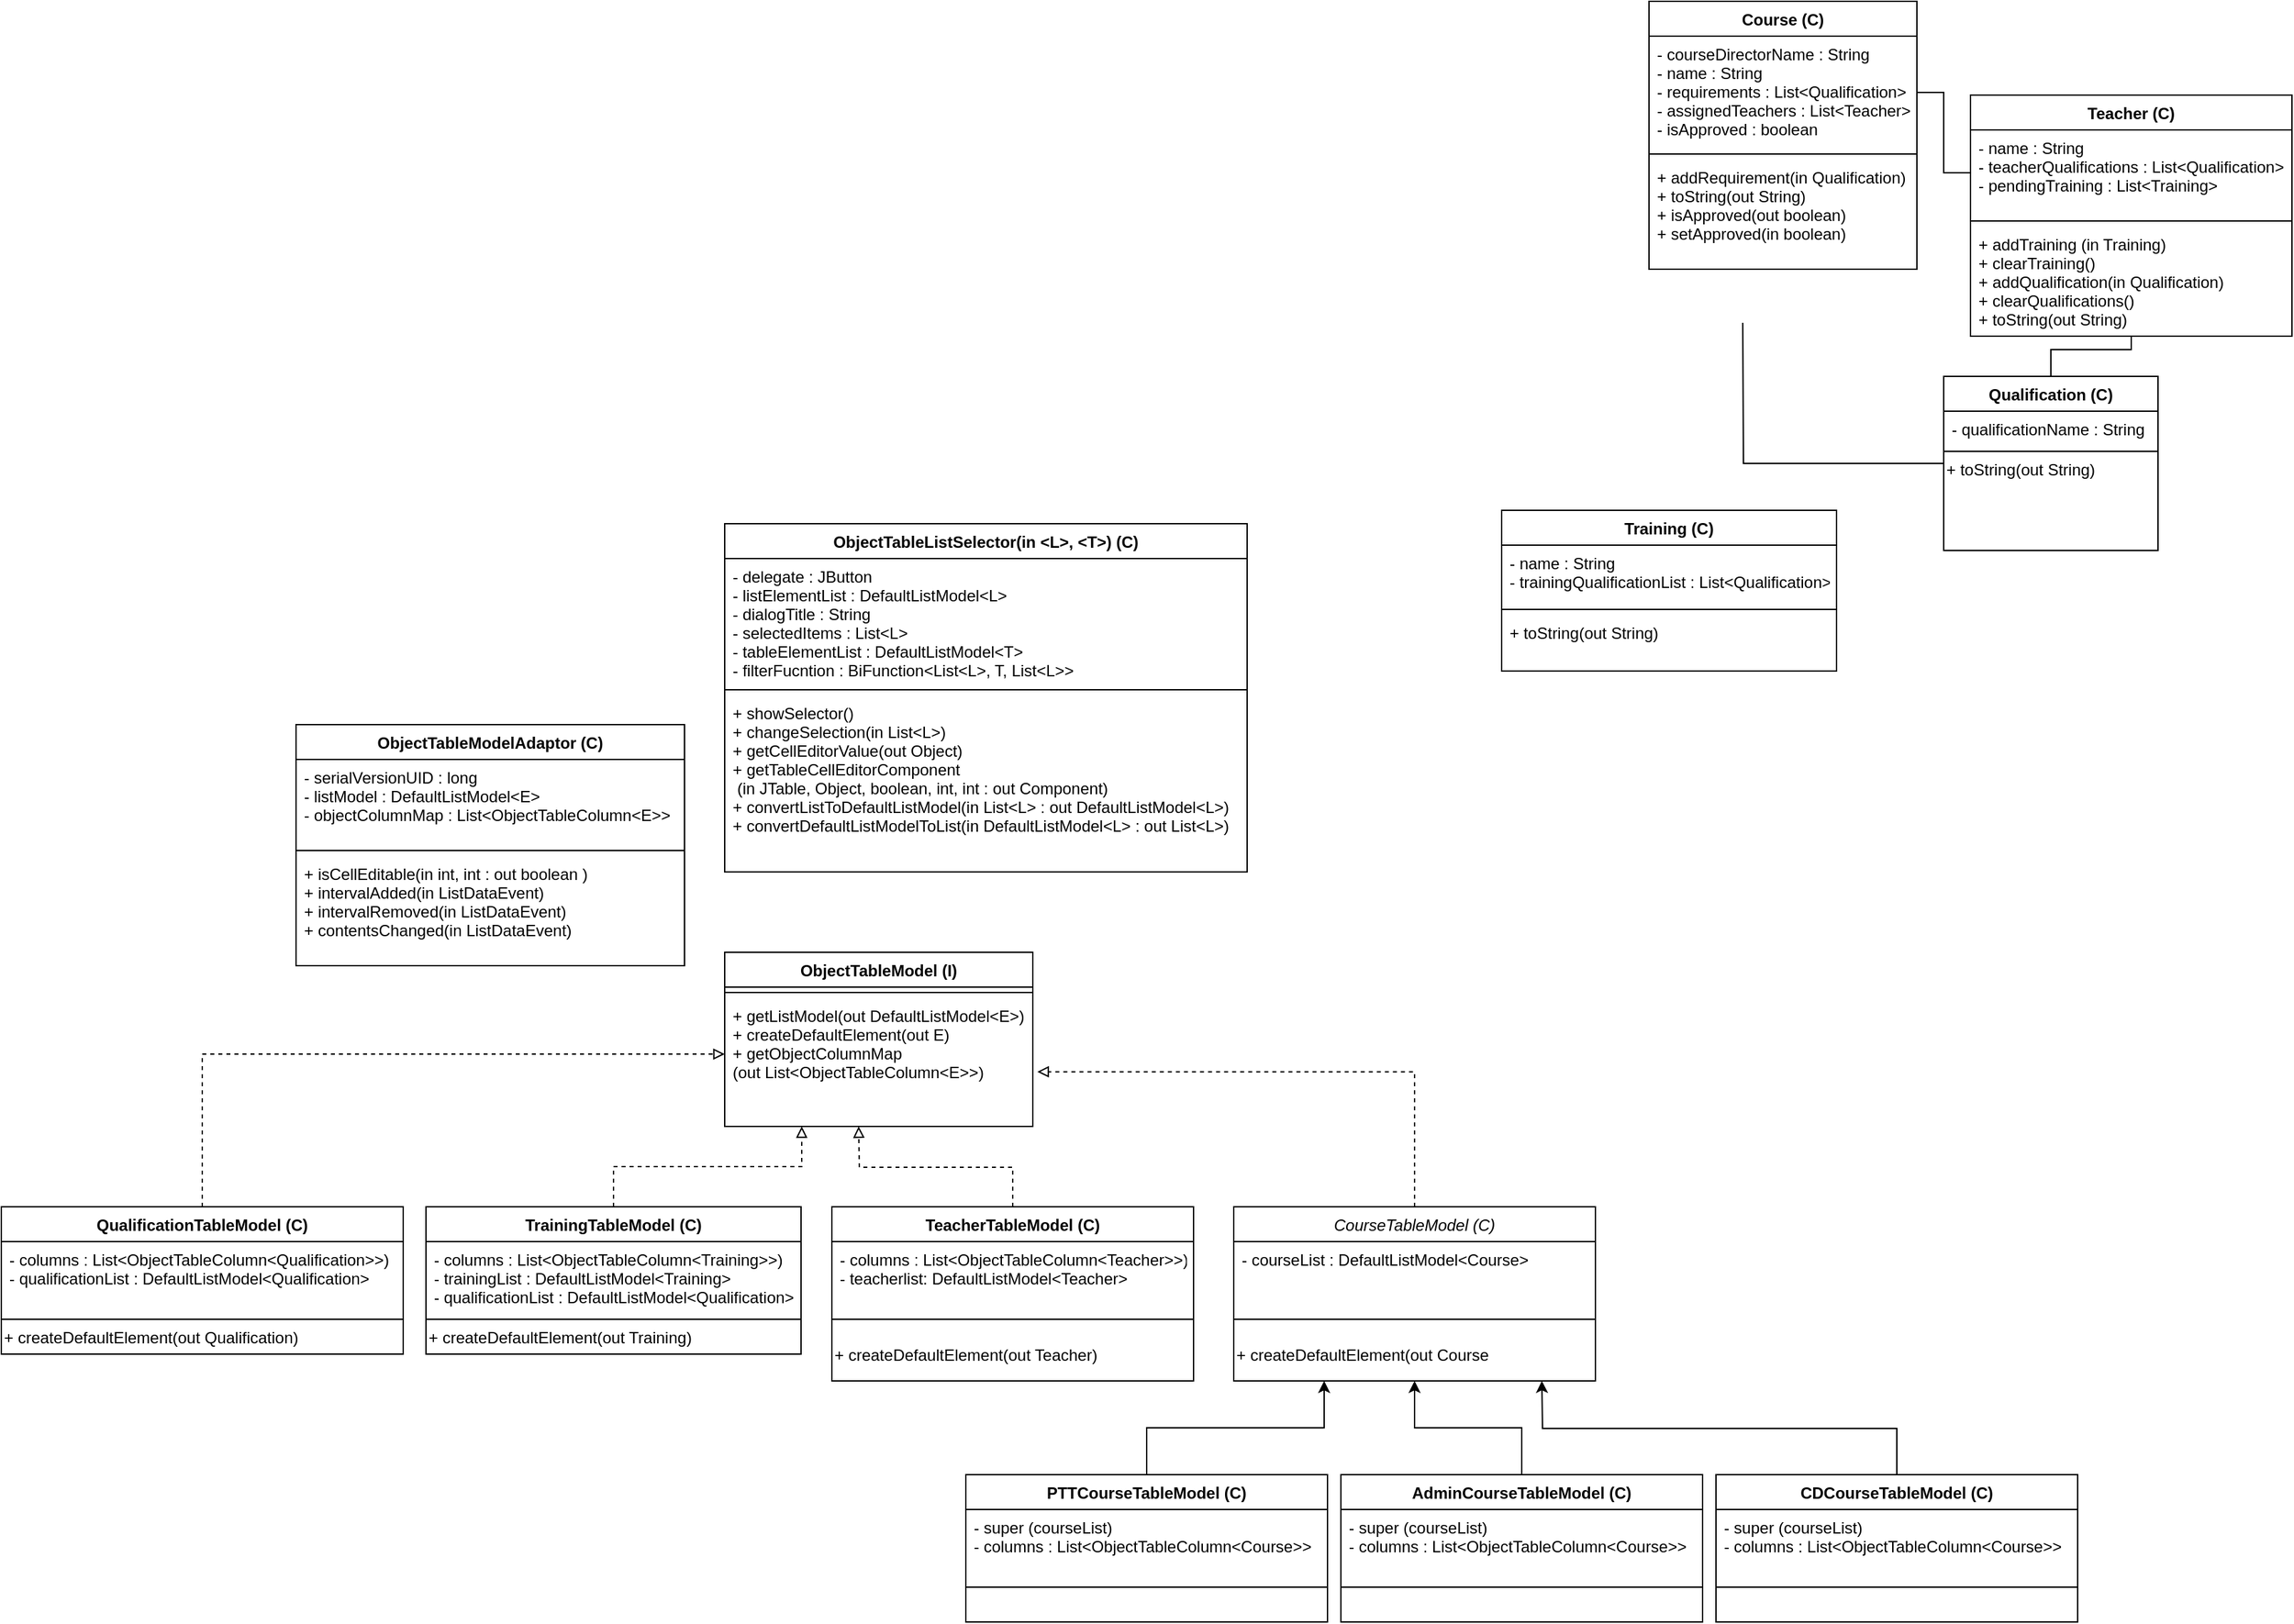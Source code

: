 <mxfile version="12.7.9" type="github">
  <diagram id="C5RBs43oDa-KdzZeNtuy" name="Page-1">
    <mxGraphModel dx="2891" dy="1609" grid="1" gridSize="10" guides="1" tooltips="1" connect="1" arrows="1" fold="1" page="1" pageScale="1" pageWidth="827" pageHeight="1169" math="0" shadow="0">
      <root>
        <mxCell id="WIyWlLk6GJQsqaUBKTNV-0" />
        <mxCell id="WIyWlLk6GJQsqaUBKTNV-1" parent="WIyWlLk6GJQsqaUBKTNV-0" />
        <mxCell id="1Lvyi-UsiKgrWpJLASsy-4" style="edgeStyle=orthogonalEdgeStyle;rounded=0;orthogonalLoop=1;jettySize=auto;html=1;entryX=0;entryY=0.5;entryDx=0;entryDy=0;endArrow=none;endFill=0;exitX=1;exitY=0.5;exitDx=0;exitDy=0;" parent="WIyWlLk6GJQsqaUBKTNV-1" source="zkfFHV4jXpPFQw0GAbJ--1" target="zkfFHV4jXpPFQw0GAbJ--18" edge="1">
          <mxGeometry relative="1" as="geometry" />
        </mxCell>
        <mxCell id="zkfFHV4jXpPFQw0GAbJ--0" value="Course (C)" style="swimlane;fontStyle=1;align=center;verticalAlign=top;childLayout=stackLayout;horizontal=1;startSize=26;horizontalStack=0;resizeParent=1;resizeLast=0;collapsible=1;marginBottom=0;rounded=0;shadow=0;strokeWidth=1;" parent="WIyWlLk6GJQsqaUBKTNV-1" vertex="1">
          <mxGeometry x="220" y="20" width="200" height="200" as="geometry">
            <mxRectangle x="230" y="140" width="160" height="26" as="alternateBounds" />
          </mxGeometry>
        </mxCell>
        <mxCell id="zkfFHV4jXpPFQw0GAbJ--1" value="- courseDirectorName : String&#xa;- name : String&#xa;- requirements : List&lt;Qualification&gt;&#xa;- assignedTeachers : List&lt;Teacher&gt;&#xa;- isApproved : boolean&#xa;" style="text;align=left;verticalAlign=top;spacingLeft=4;spacingRight=4;overflow=hidden;rotatable=0;points=[[0,0.5],[1,0.5]];portConstraint=eastwest;" parent="zkfFHV4jXpPFQw0GAbJ--0" vertex="1">
          <mxGeometry y="26" width="200" height="84" as="geometry" />
        </mxCell>
        <mxCell id="zkfFHV4jXpPFQw0GAbJ--4" value="" style="line;html=1;strokeWidth=1;align=left;verticalAlign=middle;spacingTop=-1;spacingLeft=3;spacingRight=3;rotatable=0;labelPosition=right;points=[];portConstraint=eastwest;" parent="zkfFHV4jXpPFQw0GAbJ--0" vertex="1">
          <mxGeometry y="110" width="200" height="8" as="geometry" />
        </mxCell>
        <mxCell id="zkfFHV4jXpPFQw0GAbJ--5" value="+ addRequirement(in Qualification)&#xa;+ toString(out String)&#xa;+ isApproved(out boolean)&#xa;+ setApproved(in boolean)&#xa;" style="text;align=left;verticalAlign=top;spacingLeft=4;spacingRight=4;overflow=hidden;rotatable=0;points=[[0,0.5],[1,0.5]];portConstraint=eastwest;" parent="zkfFHV4jXpPFQw0GAbJ--0" vertex="1">
          <mxGeometry y="118" width="200" height="72" as="geometry" />
        </mxCell>
        <mxCell id="1Lvyi-UsiKgrWpJLASsy-5" style="edgeStyle=orthogonalEdgeStyle;rounded=0;orthogonalLoop=1;jettySize=auto;html=1;entryX=0.5;entryY=1;entryDx=0;entryDy=0;endArrow=none;endFill=0;" parent="WIyWlLk6GJQsqaUBKTNV-1" source="zkfFHV4jXpPFQw0GAbJ--13" target="zkfFHV4jXpPFQw0GAbJ--17" edge="1">
          <mxGeometry relative="1" as="geometry" />
        </mxCell>
        <mxCell id="1Lvyi-UsiKgrWpJLASsy-7" style="edgeStyle=orthogonalEdgeStyle;rounded=0;orthogonalLoop=1;jettySize=auto;html=1;endArrow=none;endFill=0;" parent="WIyWlLk6GJQsqaUBKTNV-1" source="zkfFHV4jXpPFQw0GAbJ--13" edge="1">
          <mxGeometry relative="1" as="geometry">
            <mxPoint x="290" y="260" as="targetPoint" />
          </mxGeometry>
        </mxCell>
        <mxCell id="zkfFHV4jXpPFQw0GAbJ--13" value="Qualification (C)" style="swimlane;fontStyle=1;align=center;verticalAlign=top;childLayout=stackLayout;horizontal=1;startSize=26;horizontalStack=0;resizeParent=1;resizeLast=0;collapsible=1;marginBottom=0;rounded=0;shadow=0;strokeWidth=1;" parent="WIyWlLk6GJQsqaUBKTNV-1" vertex="1">
          <mxGeometry x="440" y="300" width="160" height="130" as="geometry">
            <mxRectangle x="340" y="380" width="170" height="26" as="alternateBounds" />
          </mxGeometry>
        </mxCell>
        <mxCell id="zkfFHV4jXpPFQw0GAbJ--14" value="- qualificationName : String" style="text;align=left;verticalAlign=top;spacingLeft=4;spacingRight=4;overflow=hidden;rotatable=0;points=[[0,0.5],[1,0.5]];portConstraint=eastwest;" parent="zkfFHV4jXpPFQw0GAbJ--13" vertex="1">
          <mxGeometry y="26" width="160" height="26" as="geometry" />
        </mxCell>
        <mxCell id="zkfFHV4jXpPFQw0GAbJ--15" value="" style="line;html=1;strokeWidth=1;align=left;verticalAlign=middle;spacingTop=-1;spacingLeft=3;spacingRight=3;rotatable=0;labelPosition=right;points=[];portConstraint=eastwest;" parent="zkfFHV4jXpPFQw0GAbJ--13" vertex="1">
          <mxGeometry y="52" width="160" height="8" as="geometry" />
        </mxCell>
        <mxCell id="7FkWf5w-P-1JTqSmPe_g-0" value="+ toString(out String)" style="text;html=1;align=left;verticalAlign=middle;resizable=0;points=[];autosize=1;" vertex="1" parent="zkfFHV4jXpPFQw0GAbJ--13">
          <mxGeometry y="60" width="160" height="20" as="geometry" />
        </mxCell>
        <mxCell id="zkfFHV4jXpPFQw0GAbJ--17" value="Teacher (C)" style="swimlane;fontStyle=1;align=center;verticalAlign=top;childLayout=stackLayout;horizontal=1;startSize=26;horizontalStack=0;resizeParent=1;resizeLast=0;collapsible=1;marginBottom=0;rounded=0;shadow=0;strokeWidth=1;" parent="WIyWlLk6GJQsqaUBKTNV-1" vertex="1">
          <mxGeometry x="460" y="90" width="240" height="180" as="geometry">
            <mxRectangle x="550" y="140" width="160" height="26" as="alternateBounds" />
          </mxGeometry>
        </mxCell>
        <mxCell id="zkfFHV4jXpPFQw0GAbJ--18" value="- name : String&#xa;- teacherQualifications : List&lt;Qualification&gt;&#xa;- pendingTraining : List&lt;Training&gt;" style="text;align=left;verticalAlign=top;spacingLeft=4;spacingRight=4;overflow=hidden;rotatable=0;points=[[0,0.5],[1,0.5]];portConstraint=eastwest;" parent="zkfFHV4jXpPFQw0GAbJ--17" vertex="1">
          <mxGeometry y="26" width="240" height="64" as="geometry" />
        </mxCell>
        <mxCell id="zkfFHV4jXpPFQw0GAbJ--23" value="" style="line;html=1;strokeWidth=1;align=left;verticalAlign=middle;spacingTop=-1;spacingLeft=3;spacingRight=3;rotatable=0;labelPosition=right;points=[];portConstraint=eastwest;" parent="zkfFHV4jXpPFQw0GAbJ--17" vertex="1">
          <mxGeometry y="90" width="240" height="8" as="geometry" />
        </mxCell>
        <mxCell id="zkfFHV4jXpPFQw0GAbJ--24" value="+ addTraining (in Training)&#xa;+ clearTraining()&#xa;+ addQualification(in Qualification)&#xa;+ clearQualifications()&#xa;+ toString(out String)" style="text;align=left;verticalAlign=top;spacingLeft=4;spacingRight=4;overflow=hidden;rotatable=0;points=[[0,0.5],[1,0.5]];portConstraint=eastwest;" parent="zkfFHV4jXpPFQw0GAbJ--17" vertex="1">
          <mxGeometry y="98" width="240" height="82" as="geometry" />
        </mxCell>
        <mxCell id="7FkWf5w-P-1JTqSmPe_g-1" value="Training (C)" style="swimlane;fontStyle=1;align=center;verticalAlign=top;childLayout=stackLayout;horizontal=1;startSize=26;horizontalStack=0;resizeParent=1;resizeLast=0;collapsible=1;marginBottom=0;rounded=0;shadow=0;strokeWidth=1;" vertex="1" parent="WIyWlLk6GJQsqaUBKTNV-1">
          <mxGeometry x="110" y="400" width="250" height="120" as="geometry">
            <mxRectangle x="550" y="140" width="160" height="26" as="alternateBounds" />
          </mxGeometry>
        </mxCell>
        <mxCell id="7FkWf5w-P-1JTqSmPe_g-2" value="- name : String&#xa;- trainingQualificationList : List&lt;Qualification&gt;&#xa;" style="text;align=left;verticalAlign=top;spacingLeft=4;spacingRight=4;overflow=hidden;rotatable=0;points=[[0,0.5],[1,0.5]];portConstraint=eastwest;" vertex="1" parent="7FkWf5w-P-1JTqSmPe_g-1">
          <mxGeometry y="26" width="250" height="44" as="geometry" />
        </mxCell>
        <mxCell id="7FkWf5w-P-1JTqSmPe_g-3" value="" style="line;html=1;strokeWidth=1;align=left;verticalAlign=middle;spacingTop=-1;spacingLeft=3;spacingRight=3;rotatable=0;labelPosition=right;points=[];portConstraint=eastwest;" vertex="1" parent="7FkWf5w-P-1JTqSmPe_g-1">
          <mxGeometry y="70" width="250" height="8" as="geometry" />
        </mxCell>
        <mxCell id="7FkWf5w-P-1JTqSmPe_g-4" value="+ toString(out String)" style="text;align=left;verticalAlign=top;spacingLeft=4;spacingRight=4;overflow=hidden;rotatable=0;points=[[0,0.5],[1,0.5]];portConstraint=eastwest;" vertex="1" parent="7FkWf5w-P-1JTqSmPe_g-1">
          <mxGeometry y="78" width="250" height="32" as="geometry" />
        </mxCell>
        <mxCell id="7FkWf5w-P-1JTqSmPe_g-5" value="ObjectTableModel (I)" style="swimlane;fontStyle=1;align=center;verticalAlign=top;childLayout=stackLayout;horizontal=1;startSize=26;horizontalStack=0;resizeParent=1;resizeLast=0;collapsible=1;marginBottom=0;rounded=0;shadow=0;strokeWidth=1;" vertex="1" parent="WIyWlLk6GJQsqaUBKTNV-1">
          <mxGeometry x="-470" y="730" width="230" height="130" as="geometry">
            <mxRectangle x="230" y="140" width="160" height="26" as="alternateBounds" />
          </mxGeometry>
        </mxCell>
        <mxCell id="7FkWf5w-P-1JTqSmPe_g-7" value="" style="line;html=1;strokeWidth=1;align=left;verticalAlign=middle;spacingTop=-1;spacingLeft=3;spacingRight=3;rotatable=0;labelPosition=right;points=[];portConstraint=eastwest;" vertex="1" parent="7FkWf5w-P-1JTqSmPe_g-5">
          <mxGeometry y="26" width="230" height="8" as="geometry" />
        </mxCell>
        <mxCell id="7FkWf5w-P-1JTqSmPe_g-6" value="+ getListModel(out DefaultListModel&lt;E&gt;)&#xa;+ createDefaultElement(out E)&#xa;+ getObjectColumnMap&#xa;(out List&lt;ObjectTableColumn&lt;E&gt;&gt;)" style="text;align=left;verticalAlign=top;spacingLeft=4;spacingRight=4;overflow=hidden;rotatable=0;points=[[0,0.5],[1,0.5]];portConstraint=eastwest;" vertex="1" parent="7FkWf5w-P-1JTqSmPe_g-5">
          <mxGeometry y="34" width="230" height="84" as="geometry" />
        </mxCell>
        <mxCell id="7FkWf5w-P-1JTqSmPe_g-12" value="&lt;span style=&quot;color: rgba(0 , 0 , 0 , 0) ; font-family: monospace ; font-size: 0px&quot;&gt;%3CmxGraphModel%3E%3Croot%3E%3CmxCell%20id%3D%220%22%2F%3E%3CmxCell%20id%3D%221%22%20parent%3D%220%22%2F%3E%3CmxCell%20id%3D%222%22%20value%3D%22%2B%20getListModel(out%20DefaultListModel%26lt%3BE%26gt%3B)%26%2310%3B%2B%20createDefaultElement(out%20E)%26%2310%3B%2B%20getObjectColumnMap%26%2310%3B(out%20List%26lt%3BObjectTableColumn%26lt%3BE%26gt%3B%26gt%3B)%22%20style%3D%22text%3Balign%3Dleft%3BverticalAlign%3Dtop%3BspacingLeft%3D4%3BspacingRight%3D4%3Boverflow%3Dhidden%3Brotatable%3D0%3Bpoints%3D%5B%5B0%2C0.5%5D%2C%5B1%2C0.5%5D%5D%3BportConstraint%3Deastwest%3B%22%20vertex%3D%221%22%20parent%3D%221%22%3E%3CmxGeometry%20x%3D%22-60%22%20y%3D%2276%22%20width%3D%22230%22%20height%3D%2284%22%20as%3D%22geometry%22%2F%3E%3C%2FmxCell%3E%3C%2Froot%3E%3C%2FmxGraphModel%3E&lt;/span&gt;" style="text;html=1;align=center;verticalAlign=middle;resizable=0;points=[];autosize=1;" vertex="1" parent="WIyWlLk6GJQsqaUBKTNV-1">
          <mxGeometry x="41" y="210" width="20" height="20" as="geometry" />
        </mxCell>
        <mxCell id="7FkWf5w-P-1JTqSmPe_g-13" value="&lt;span style=&quot;color: rgba(0 , 0 , 0 , 0) ; font-family: monospace ; font-size: 0px&quot;&gt;%3CmxGraphModel%3E%3Croot%3E%3CmxCell%20id%3D%220%22%2F%3E%3CmxCell%20id%3D%221%22%20parent%3D%220%22%2F%3E%3CmxCell%20id%3D%222%22%20value%3D%22%2B%20getListModel(out%20DefaultListModel%26lt%3BE%26gt%3B)%26%2310%3B%2B%20createDefaultElement(out%20E)%26%2310%3B%2B%20getObjectColumnMap%26%2310%3B(out%20List%26lt%3BObjectTableColumn%26lt%3BE%26gt%3B%26gt%3B)%22%20style%3D%22text%3Balign%3Dleft%3BverticalAlign%3Dtop%3BspacingLeft%3D4%3BspacingRight%3D4%3Boverflow%3Dhidden%3Brotatable%3D0%3Bpoints%3D%5B%5B0%2C0.5%5D%2C%5B1%2C0.5%5D%5D%3BportConstraint%3Deastwest%3B%22%20vertex%3D%221%22%20parent%3D%221%22%3E%3CmxGeometry%20x%3D%22-60%22%20y%3D%2276%22%20width%3D%22230%22%20height%3D%2284%22%20as%3D%22geometry%22%2F%3E%3C%2FmxCell%3E%3C%2Froot%3E%3C%2FmxGraphModel%3E&lt;/span&gt;&lt;span style=&quot;color: rgba(0 , 0 , 0 , 0) ; font-family: monospace ; font-size: 0px&quot;&gt;%3CmxGraphModel%3E%3Croot%3E%3CmxCell%20id%3D%220%22%2F%3E%3CmxCell%20id%3D%221%22%20parent%3D%220%22%2F%3E%3CmxCell%20id%3D%222%22%20value%3D%22%2B%20getListModel(out%20DefaultListModel%26lt%3BE%26gt%3B)%26%2310%3B%2B%20createDefaultElement(out%20E)%26%2310%3B%2B%20getObjectColumnMap%26%2310%3B(out%20List%26lt%3BObjectTableColumn%26lt%3BE%26gt%3B%26gt%3B)%22%20style%3D%22text%3Balign%3Dleft%3BverticalAlign%3Dtop%3BspacingLeft%3D4%3BspacingRight%3D4%3Boverflow%3Dhidden%3Brotatable%3D0%3Bpoints%3D%5B%5B0%2C0.5%5D%2C%5B1%2C0.5%5D%5D%3BportConstraint%3Deastwest%3B%22%20vertex%3D%221%22%20parent%3D%221%22%3E%3CmxGeometry%20x%3D%22-60%22%20y%3D%2276%22%20width%3D%22230%22%20height%3D%2284%22%20as%3D%22geometry%22%2F%3E%3C%2FmxCell%3E%3C%2Froot%3E%3C%2FmxGraphModel%3E&lt;/span&gt;" style="text;html=1;align=center;verticalAlign=middle;resizable=0;points=[];autosize=1;" vertex="1" parent="WIyWlLk6GJQsqaUBKTNV-1">
          <mxGeometry x="18" y="198" width="20" height="20" as="geometry" />
        </mxCell>
        <mxCell id="7FkWf5w-P-1JTqSmPe_g-18" style="edgeStyle=orthogonalEdgeStyle;rounded=0;orthogonalLoop=1;jettySize=auto;html=1;entryX=0.25;entryY=1;entryDx=0;entryDy=0;dashed=1;endArrow=block;endFill=0;" edge="1" parent="WIyWlLk6GJQsqaUBKTNV-1" source="7FkWf5w-P-1JTqSmPe_g-14" target="7FkWf5w-P-1JTqSmPe_g-5">
          <mxGeometry relative="1" as="geometry" />
        </mxCell>
        <mxCell id="7FkWf5w-P-1JTqSmPe_g-14" value="TrainingTableModel (C)" style="swimlane;fontStyle=1;align=center;verticalAlign=top;childLayout=stackLayout;horizontal=1;startSize=26;horizontalStack=0;resizeParent=1;resizeLast=0;collapsible=1;marginBottom=0;rounded=0;shadow=0;strokeWidth=1;" vertex="1" parent="WIyWlLk6GJQsqaUBKTNV-1">
          <mxGeometry x="-693" y="920" width="280" height="110" as="geometry">
            <mxRectangle x="230" y="140" width="160" height="26" as="alternateBounds" />
          </mxGeometry>
        </mxCell>
        <mxCell id="7FkWf5w-P-1JTqSmPe_g-15" value="- columns : List&lt;ObjectTableColumn&lt;Training&gt;&gt;)&#xa;- trainingList : DefaultListModel&lt;Training&gt;&#xa;- qualificationList : DefaultListModel&lt;Qualification&gt;" style="text;align=left;verticalAlign=top;spacingLeft=4;spacingRight=4;overflow=hidden;rotatable=0;points=[[0,0.5],[1,0.5]];portConstraint=eastwest;" vertex="1" parent="7FkWf5w-P-1JTqSmPe_g-14">
          <mxGeometry y="26" width="280" height="54" as="geometry" />
        </mxCell>
        <mxCell id="7FkWf5w-P-1JTqSmPe_g-16" value="" style="line;html=1;strokeWidth=1;align=left;verticalAlign=middle;spacingTop=-1;spacingLeft=3;spacingRight=3;rotatable=0;labelPosition=right;points=[];portConstraint=eastwest;" vertex="1" parent="7FkWf5w-P-1JTqSmPe_g-14">
          <mxGeometry y="80" width="280" height="8" as="geometry" />
        </mxCell>
        <mxCell id="7FkWf5w-P-1JTqSmPe_g-24" value="+ createDefaultElement(out Training)" style="text;html=1;align=left;verticalAlign=middle;resizable=0;points=[];autosize=1;" vertex="1" parent="7FkWf5w-P-1JTqSmPe_g-14">
          <mxGeometry y="88" width="280" height="20" as="geometry" />
        </mxCell>
        <mxCell id="7FkWf5w-P-1JTqSmPe_g-23" style="edgeStyle=orthogonalEdgeStyle;rounded=0;orthogonalLoop=1;jettySize=auto;html=1;dashed=1;endArrow=block;endFill=0;" edge="1" parent="WIyWlLk6GJQsqaUBKTNV-1" source="7FkWf5w-P-1JTqSmPe_g-19">
          <mxGeometry relative="1" as="geometry">
            <mxPoint x="-370" y="860.0" as="targetPoint" />
          </mxGeometry>
        </mxCell>
        <mxCell id="7FkWf5w-P-1JTqSmPe_g-19" value="TeacherTableModel (C)" style="swimlane;fontStyle=1;align=center;verticalAlign=top;childLayout=stackLayout;horizontal=1;startSize=26;horizontalStack=0;resizeParent=1;resizeLast=0;collapsible=1;marginBottom=0;rounded=0;shadow=0;strokeWidth=1;" vertex="1" parent="WIyWlLk6GJQsqaUBKTNV-1">
          <mxGeometry x="-390" y="920" width="270" height="130" as="geometry">
            <mxRectangle x="230" y="140" width="160" height="26" as="alternateBounds" />
          </mxGeometry>
        </mxCell>
        <mxCell id="7FkWf5w-P-1JTqSmPe_g-20" value="- columns : List&lt;ObjectTableColumn&lt;Teacher&gt;&gt;)&#xa;- teacherlist: DefaultListModel&lt;Teacher&gt;&#xa;" style="text;align=left;verticalAlign=top;spacingLeft=4;spacingRight=4;overflow=hidden;rotatable=0;points=[[0,0.5],[1,0.5]];portConstraint=eastwest;" vertex="1" parent="7FkWf5w-P-1JTqSmPe_g-19">
          <mxGeometry y="26" width="270" height="54" as="geometry" />
        </mxCell>
        <mxCell id="7FkWf5w-P-1JTqSmPe_g-21" value="" style="line;html=1;strokeWidth=1;align=left;verticalAlign=middle;spacingTop=-1;spacingLeft=3;spacingRight=3;rotatable=0;labelPosition=right;points=[];portConstraint=eastwest;" vertex="1" parent="7FkWf5w-P-1JTqSmPe_g-19">
          <mxGeometry y="80" width="270" height="8" as="geometry" />
        </mxCell>
        <mxCell id="7FkWf5w-P-1JTqSmPe_g-22" value="&lt;br&gt;+ createDefaultElement(out Teacher)&lt;br&gt;" style="text;html=1;align=left;verticalAlign=middle;resizable=0;points=[];autosize=1;" vertex="1" parent="7FkWf5w-P-1JTqSmPe_g-19">
          <mxGeometry y="88" width="270" height="30" as="geometry" />
        </mxCell>
        <mxCell id="7FkWf5w-P-1JTqSmPe_g-35" style="edgeStyle=orthogonalEdgeStyle;rounded=0;orthogonalLoop=1;jettySize=auto;html=1;entryX=1.015;entryY=0.657;entryDx=0;entryDy=0;entryPerimeter=0;dashed=1;endArrow=block;endFill=0;" edge="1" parent="WIyWlLk6GJQsqaUBKTNV-1" source="7FkWf5w-P-1JTqSmPe_g-25" target="7FkWf5w-P-1JTqSmPe_g-6">
          <mxGeometry relative="1" as="geometry" />
        </mxCell>
        <mxCell id="7FkWf5w-P-1JTqSmPe_g-25" value="CourseTableModel (C)" style="swimlane;fontStyle=2;align=center;verticalAlign=top;childLayout=stackLayout;horizontal=1;startSize=26;horizontalStack=0;resizeParent=1;resizeLast=0;collapsible=1;marginBottom=0;rounded=0;shadow=0;strokeWidth=1;" vertex="1" parent="WIyWlLk6GJQsqaUBKTNV-1">
          <mxGeometry x="-90" y="920" width="270" height="130" as="geometry">
            <mxRectangle x="230" y="140" width="160" height="26" as="alternateBounds" />
          </mxGeometry>
        </mxCell>
        <mxCell id="7FkWf5w-P-1JTqSmPe_g-26" value="- courseList : DefaultListModel&lt;Course&gt;" style="text;align=left;verticalAlign=top;spacingLeft=4;spacingRight=4;overflow=hidden;rotatable=0;points=[[0,0.5],[1,0.5]];portConstraint=eastwest;" vertex="1" parent="7FkWf5w-P-1JTqSmPe_g-25">
          <mxGeometry y="26" width="270" height="54" as="geometry" />
        </mxCell>
        <mxCell id="7FkWf5w-P-1JTqSmPe_g-27" value="" style="line;html=1;strokeWidth=1;align=left;verticalAlign=middle;spacingTop=-1;spacingLeft=3;spacingRight=3;rotatable=0;labelPosition=right;points=[];portConstraint=eastwest;" vertex="1" parent="7FkWf5w-P-1JTqSmPe_g-25">
          <mxGeometry y="80" width="270" height="8" as="geometry" />
        </mxCell>
        <mxCell id="7FkWf5w-P-1JTqSmPe_g-28" value="&lt;br&gt;+ createDefaultElement(out Course" style="text;html=1;align=left;verticalAlign=middle;resizable=0;points=[];autosize=1;" vertex="1" parent="7FkWf5w-P-1JTqSmPe_g-25">
          <mxGeometry y="88" width="270" height="30" as="geometry" />
        </mxCell>
        <mxCell id="7FkWf5w-P-1JTqSmPe_g-43" style="edgeStyle=orthogonalEdgeStyle;rounded=0;orthogonalLoop=1;jettySize=auto;html=1;endArrow=classic;endFill=1;entryX=0.25;entryY=1;entryDx=0;entryDy=0;" edge="1" parent="WIyWlLk6GJQsqaUBKTNV-1" source="7FkWf5w-P-1JTqSmPe_g-36" target="7FkWf5w-P-1JTqSmPe_g-25">
          <mxGeometry relative="1" as="geometry">
            <mxPoint x="-70" y="1050" as="targetPoint" />
          </mxGeometry>
        </mxCell>
        <mxCell id="7FkWf5w-P-1JTqSmPe_g-36" value="PTTCourseTableModel (C)" style="swimlane;fontStyle=1;align=center;verticalAlign=top;childLayout=stackLayout;horizontal=1;startSize=26;horizontalStack=0;resizeParent=1;resizeLast=0;collapsible=1;marginBottom=0;rounded=0;shadow=0;strokeWidth=1;" vertex="1" parent="WIyWlLk6GJQsqaUBKTNV-1">
          <mxGeometry x="-290" y="1120" width="270" height="110" as="geometry">
            <mxRectangle x="230" y="140" width="160" height="26" as="alternateBounds" />
          </mxGeometry>
        </mxCell>
        <mxCell id="7FkWf5w-P-1JTqSmPe_g-37" value="- super (courseList)&#xa;- columns : List&lt;ObjectTableColumn&lt;Course&gt;&gt;" style="text;align=left;verticalAlign=top;spacingLeft=4;spacingRight=4;overflow=hidden;rotatable=0;points=[[0,0.5],[1,0.5]];portConstraint=eastwest;" vertex="1" parent="7FkWf5w-P-1JTqSmPe_g-36">
          <mxGeometry y="26" width="270" height="54" as="geometry" />
        </mxCell>
        <mxCell id="7FkWf5w-P-1JTqSmPe_g-38" value="" style="line;html=1;strokeWidth=1;align=left;verticalAlign=middle;spacingTop=-1;spacingLeft=3;spacingRight=3;rotatable=0;labelPosition=right;points=[];portConstraint=eastwest;" vertex="1" parent="7FkWf5w-P-1JTqSmPe_g-36">
          <mxGeometry y="80" width="270" height="8" as="geometry" />
        </mxCell>
        <mxCell id="7FkWf5w-P-1JTqSmPe_g-44" style="edgeStyle=orthogonalEdgeStyle;rounded=0;orthogonalLoop=1;jettySize=auto;html=1;endArrow=classic;endFill=1;entryX=0.5;entryY=1;entryDx=0;entryDy=0;" edge="1" parent="WIyWlLk6GJQsqaUBKTNV-1" source="7FkWf5w-P-1JTqSmPe_g-40" target="7FkWf5w-P-1JTqSmPe_g-25">
          <mxGeometry relative="1" as="geometry">
            <mxPoint x="100" y="1050" as="targetPoint" />
          </mxGeometry>
        </mxCell>
        <mxCell id="7FkWf5w-P-1JTqSmPe_g-40" value="AdminCourseTableModel (C)" style="swimlane;fontStyle=1;align=center;verticalAlign=top;childLayout=stackLayout;horizontal=1;startSize=26;horizontalStack=0;resizeParent=1;resizeLast=0;collapsible=1;marginBottom=0;rounded=0;shadow=0;strokeWidth=1;" vertex="1" parent="WIyWlLk6GJQsqaUBKTNV-1">
          <mxGeometry x="-10" y="1120" width="270" height="110" as="geometry">
            <mxRectangle x="230" y="140" width="160" height="26" as="alternateBounds" />
          </mxGeometry>
        </mxCell>
        <mxCell id="7FkWf5w-P-1JTqSmPe_g-41" value="- super (courseList)&#xa;- columns : List&lt;ObjectTableColumn&lt;Course&gt;&gt;" style="text;align=left;verticalAlign=top;spacingLeft=4;spacingRight=4;overflow=hidden;rotatable=0;points=[[0,0.5],[1,0.5]];portConstraint=eastwest;" vertex="1" parent="7FkWf5w-P-1JTqSmPe_g-40">
          <mxGeometry y="26" width="270" height="54" as="geometry" />
        </mxCell>
        <mxCell id="7FkWf5w-P-1JTqSmPe_g-42" value="" style="line;html=1;strokeWidth=1;align=left;verticalAlign=middle;spacingTop=-1;spacingLeft=3;spacingRight=3;rotatable=0;labelPosition=right;points=[];portConstraint=eastwest;" vertex="1" parent="7FkWf5w-P-1JTqSmPe_g-40">
          <mxGeometry y="80" width="270" height="8" as="geometry" />
        </mxCell>
        <mxCell id="7FkWf5w-P-1JTqSmPe_g-48" style="edgeStyle=orthogonalEdgeStyle;rounded=0;orthogonalLoop=1;jettySize=auto;html=1;endArrow=classic;endFill=1;exitX=0.5;exitY=0;exitDx=0;exitDy=0;" edge="1" parent="WIyWlLk6GJQsqaUBKTNV-1" source="7FkWf5w-P-1JTqSmPe_g-45">
          <mxGeometry relative="1" as="geometry">
            <mxPoint x="140" y="1050" as="targetPoint" />
          </mxGeometry>
        </mxCell>
        <mxCell id="7FkWf5w-P-1JTqSmPe_g-45" value="CDCourseTableModel (C)" style="swimlane;fontStyle=1;align=center;verticalAlign=top;childLayout=stackLayout;horizontal=1;startSize=26;horizontalStack=0;resizeParent=1;resizeLast=0;collapsible=1;marginBottom=0;rounded=0;shadow=0;strokeWidth=1;" vertex="1" parent="WIyWlLk6GJQsqaUBKTNV-1">
          <mxGeometry x="270" y="1120" width="270" height="110" as="geometry">
            <mxRectangle x="230" y="140" width="160" height="26" as="alternateBounds" />
          </mxGeometry>
        </mxCell>
        <mxCell id="7FkWf5w-P-1JTqSmPe_g-46" value="- super (courseList)&#xa;- columns : List&lt;ObjectTableColumn&lt;Course&gt;&gt;" style="text;align=left;verticalAlign=top;spacingLeft=4;spacingRight=4;overflow=hidden;rotatable=0;points=[[0,0.5],[1,0.5]];portConstraint=eastwest;" vertex="1" parent="7FkWf5w-P-1JTqSmPe_g-45">
          <mxGeometry y="26" width="270" height="54" as="geometry" />
        </mxCell>
        <mxCell id="7FkWf5w-P-1JTqSmPe_g-47" value="" style="line;html=1;strokeWidth=1;align=left;verticalAlign=middle;spacingTop=-1;spacingLeft=3;spacingRight=3;rotatable=0;labelPosition=right;points=[];portConstraint=eastwest;" vertex="1" parent="7FkWf5w-P-1JTqSmPe_g-45">
          <mxGeometry y="80" width="270" height="8" as="geometry" />
        </mxCell>
        <mxCell id="7FkWf5w-P-1JTqSmPe_g-53" style="edgeStyle=orthogonalEdgeStyle;rounded=0;orthogonalLoop=1;jettySize=auto;html=1;entryX=0;entryY=0.5;entryDx=0;entryDy=0;endArrow=block;endFill=0;dashed=1;" edge="1" parent="WIyWlLk6GJQsqaUBKTNV-1" source="7FkWf5w-P-1JTqSmPe_g-49" target="7FkWf5w-P-1JTqSmPe_g-6">
          <mxGeometry relative="1" as="geometry" />
        </mxCell>
        <mxCell id="7FkWf5w-P-1JTqSmPe_g-49" value="QualificationTableModel (C)" style="swimlane;fontStyle=1;align=center;verticalAlign=top;childLayout=stackLayout;horizontal=1;startSize=26;horizontalStack=0;resizeParent=1;resizeLast=0;collapsible=1;marginBottom=0;rounded=0;shadow=0;strokeWidth=1;" vertex="1" parent="WIyWlLk6GJQsqaUBKTNV-1">
          <mxGeometry x="-1010" y="920" width="300" height="110" as="geometry">
            <mxRectangle x="230" y="140" width="160" height="26" as="alternateBounds" />
          </mxGeometry>
        </mxCell>
        <mxCell id="7FkWf5w-P-1JTqSmPe_g-50" value="- columns : List&lt;ObjectTableColumn&lt;Qualification&gt;&gt;)&#xa;- qualificationList : DefaultListModel&lt;Qualification&gt;" style="text;align=left;verticalAlign=top;spacingLeft=4;spacingRight=4;overflow=hidden;rotatable=0;points=[[0,0.5],[1,0.5]];portConstraint=eastwest;" vertex="1" parent="7FkWf5w-P-1JTqSmPe_g-49">
          <mxGeometry y="26" width="300" height="54" as="geometry" />
        </mxCell>
        <mxCell id="7FkWf5w-P-1JTqSmPe_g-51" value="" style="line;html=1;strokeWidth=1;align=left;verticalAlign=middle;spacingTop=-1;spacingLeft=3;spacingRight=3;rotatable=0;labelPosition=right;points=[];portConstraint=eastwest;" vertex="1" parent="7FkWf5w-P-1JTqSmPe_g-49">
          <mxGeometry y="80" width="300" height="8" as="geometry" />
        </mxCell>
        <mxCell id="7FkWf5w-P-1JTqSmPe_g-52" value="+ createDefaultElement(out Qualification)" style="text;html=1;align=left;verticalAlign=middle;resizable=0;points=[];autosize=1;" vertex="1" parent="7FkWf5w-P-1JTqSmPe_g-49">
          <mxGeometry y="88" width="300" height="20" as="geometry" />
        </mxCell>
        <mxCell id="7FkWf5w-P-1JTqSmPe_g-54" value="ObjectTableModelAdaptor (C)" style="swimlane;fontStyle=1;align=center;verticalAlign=top;childLayout=stackLayout;horizontal=1;startSize=26;horizontalStack=0;resizeParent=1;resizeLast=0;collapsible=1;marginBottom=0;rounded=0;shadow=0;strokeWidth=1;" vertex="1" parent="WIyWlLk6GJQsqaUBKTNV-1">
          <mxGeometry x="-790" y="560" width="290" height="180" as="geometry">
            <mxRectangle x="550" y="140" width="160" height="26" as="alternateBounds" />
          </mxGeometry>
        </mxCell>
        <mxCell id="7FkWf5w-P-1JTqSmPe_g-55" value="- serialVersionUID : long&#xa;- listModel : DefaultListModel&lt;E&gt;&#xa;- objectColumnMap : List&lt;ObjectTableColumn&lt;E&gt;&gt;" style="text;align=left;verticalAlign=top;spacingLeft=4;spacingRight=4;overflow=hidden;rotatable=0;points=[[0,0.5],[1,0.5]];portConstraint=eastwest;" vertex="1" parent="7FkWf5w-P-1JTqSmPe_g-54">
          <mxGeometry y="26" width="290" height="64" as="geometry" />
        </mxCell>
        <mxCell id="7FkWf5w-P-1JTqSmPe_g-56" value="" style="line;html=1;strokeWidth=1;align=left;verticalAlign=middle;spacingTop=-1;spacingLeft=3;spacingRight=3;rotatable=0;labelPosition=right;points=[];portConstraint=eastwest;" vertex="1" parent="7FkWf5w-P-1JTqSmPe_g-54">
          <mxGeometry y="90" width="290" height="8" as="geometry" />
        </mxCell>
        <mxCell id="7FkWf5w-P-1JTqSmPe_g-57" value="+ isCellEditable(in int, int : out boolean )&#xa;+ intervalAdded(in ListDataEvent)&#xa;+ intervalRemoved(in ListDataEvent)&#xa;+ contentsChanged(in ListDataEvent)" style="text;align=left;verticalAlign=top;spacingLeft=4;spacingRight=4;overflow=hidden;rotatable=0;points=[[0,0.5],[1,0.5]];portConstraint=eastwest;" vertex="1" parent="7FkWf5w-P-1JTqSmPe_g-54">
          <mxGeometry y="98" width="290" height="82" as="geometry" />
        </mxCell>
        <mxCell id="7FkWf5w-P-1JTqSmPe_g-58" value="ObjectTableListSelector(in &lt;L&gt;, &lt;T&gt;) (C)" style="swimlane;fontStyle=1;align=center;verticalAlign=top;childLayout=stackLayout;horizontal=1;startSize=26;horizontalStack=0;resizeParent=1;resizeLast=0;collapsible=1;marginBottom=0;rounded=0;shadow=0;strokeWidth=1;" vertex="1" parent="WIyWlLk6GJQsqaUBKTNV-1">
          <mxGeometry x="-470" y="410" width="390" height="260" as="geometry">
            <mxRectangle x="550" y="140" width="160" height="26" as="alternateBounds" />
          </mxGeometry>
        </mxCell>
        <mxCell id="7FkWf5w-P-1JTqSmPe_g-59" value="- delegate : JButton&#xa;- listElementList : DefaultListModel&lt;L&gt;&#xa;- dialogTitle : String&#xa;- selectedItems : List&lt;L&gt;&#xa;- tableElementList : DefaultListModel&lt;T&gt;&#xa;- filterFucntion : BiFunction&lt;List&lt;L&gt;, T, List&lt;L&gt;&gt;" style="text;align=left;verticalAlign=top;spacingLeft=4;spacingRight=4;overflow=hidden;rotatable=0;points=[[0,0.5],[1,0.5]];portConstraint=eastwest;" vertex="1" parent="7FkWf5w-P-1JTqSmPe_g-58">
          <mxGeometry y="26" width="390" height="94" as="geometry" />
        </mxCell>
        <mxCell id="7FkWf5w-P-1JTqSmPe_g-60" value="" style="line;html=1;strokeWidth=1;align=left;verticalAlign=middle;spacingTop=-1;spacingLeft=3;spacingRight=3;rotatable=0;labelPosition=right;points=[];portConstraint=eastwest;" vertex="1" parent="7FkWf5w-P-1JTqSmPe_g-58">
          <mxGeometry y="120" width="390" height="8" as="geometry" />
        </mxCell>
        <mxCell id="7FkWf5w-P-1JTqSmPe_g-61" value="+ showSelector()&#xa;+ changeSelection(in List&lt;L&gt;)&#xa;+ getCellEditorValue(out Object)&#xa;+ getTableCellEditorComponent&#xa; (in JTable, Object, boolean, int, int : out Component)&#xa;+ convertListToDefaultListModel(in List&lt;L&gt; : out DefaultListModel&lt;L&gt;)&#xa;+ convertDefaultListModelToList(in DefaultListModel&lt;L&gt; : out List&lt;L&gt;)&#xa;" style="text;align=left;verticalAlign=top;spacingLeft=4;spacingRight=4;overflow=hidden;rotatable=0;points=[[0,0.5],[1,0.5]];portConstraint=eastwest;" vertex="1" parent="7FkWf5w-P-1JTqSmPe_g-58">
          <mxGeometry y="128" width="390" height="132" as="geometry" />
        </mxCell>
      </root>
    </mxGraphModel>
  </diagram>
</mxfile>
